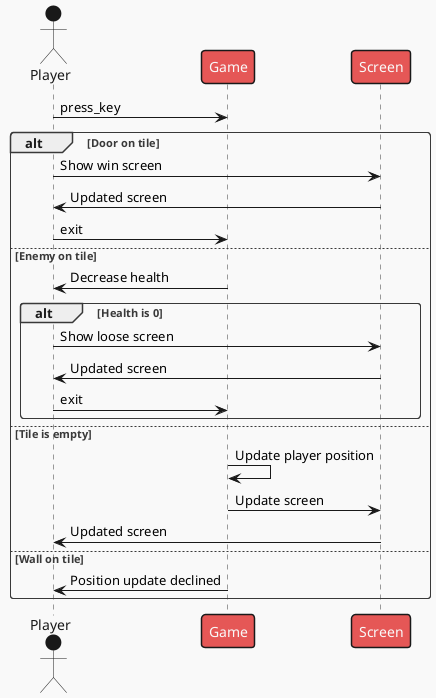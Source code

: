 @startuml
!theme mars

actor Player as p
participant Game as g
participant Screen as s

p->g: press_key


alt Door on tile
    p->s: Show win screen
    s->p: Updated screen
    p->g: exit
else Enemy on tile
    g->p: Decrease health
    alt Health is 0
      p->s: Show loose screen
      s->p: Updated screen
      p->g: exit
    end
else Tile is empty
    g->g: Update player position
    g->s: Update screen
    s->p: Updated screen
else Wall on tile
    g->p: Position update declined
end

@enduml

